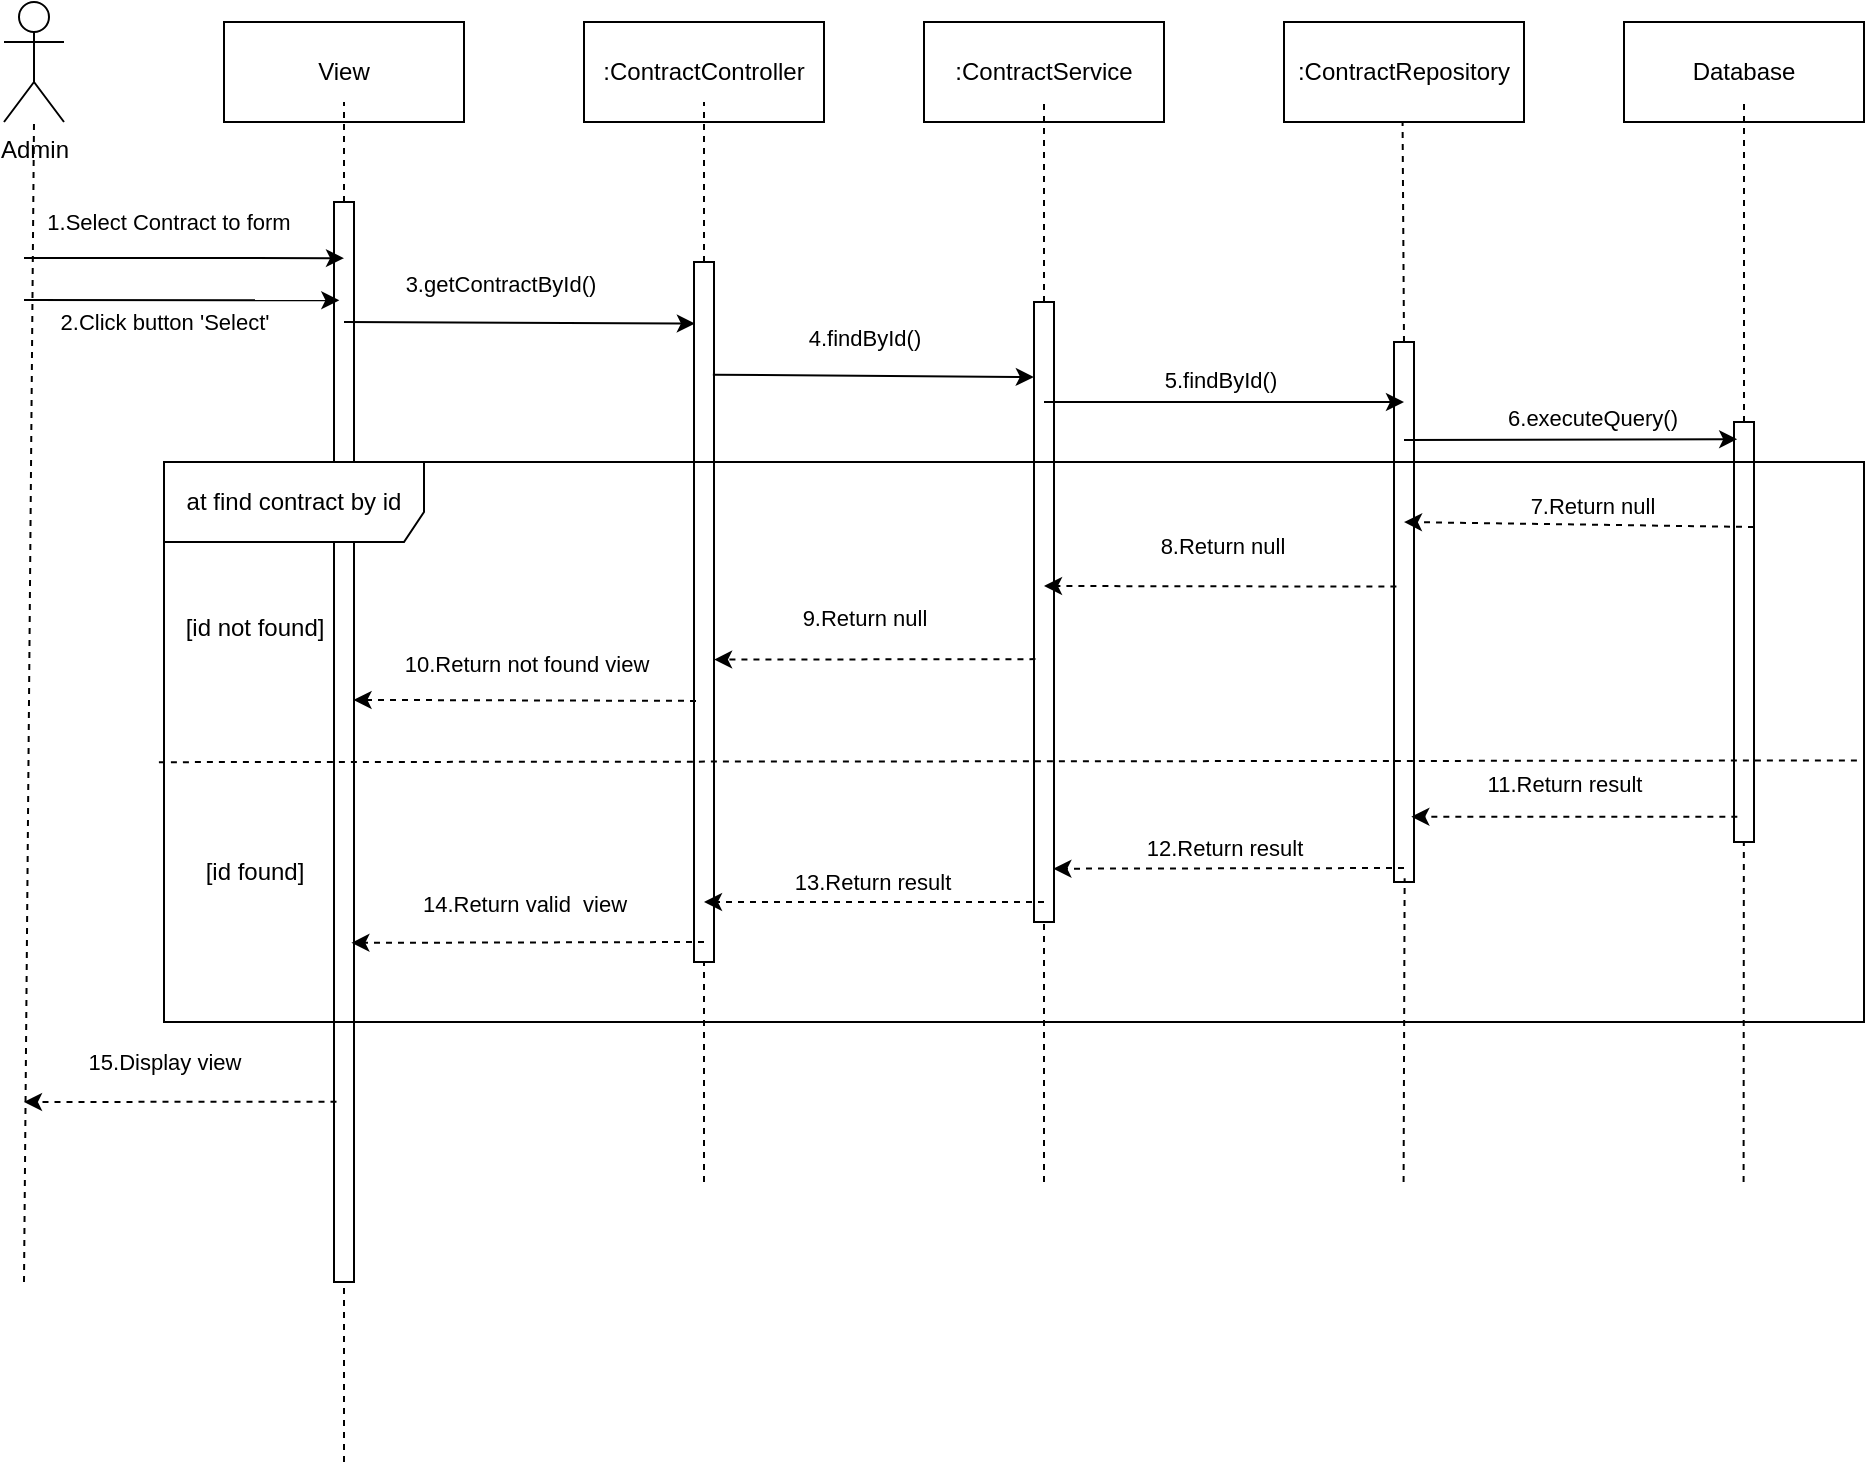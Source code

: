<mxfile version="21.2.3" type="device">
  <diagram name="Page-1" id="2YBvvXClWsGukQMizWep">
    <mxGraphModel dx="1221" dy="629" grid="1" gridSize="10" guides="1" tooltips="1" connect="1" arrows="1" fold="1" page="1" pageScale="1" pageWidth="850" pageHeight="1100" math="0" shadow="0">
      <root>
        <mxCell id="0" />
        <mxCell id="1" parent="0" />
        <mxCell id="9p6SRBUoq3Xx-q3KXIgF-1" value="Admin" style="shape=umlActor;verticalLabelPosition=bottom;verticalAlign=top;html=1;outlineConnect=0;" parent="1" vertex="1">
          <mxGeometry x="90" y="40" width="30" height="60" as="geometry" />
        </mxCell>
        <mxCell id="9p6SRBUoq3Xx-q3KXIgF-2" value="" style="endArrow=none;html=1;rounded=0;dashed=1;" parent="1" edge="1">
          <mxGeometry width="50" height="50" relative="1" as="geometry">
            <mxPoint x="100" y="680" as="sourcePoint" />
            <mxPoint x="105" y="100" as="targetPoint" />
          </mxGeometry>
        </mxCell>
        <mxCell id="9p6SRBUoq3Xx-q3KXIgF-7" value="View" style="rounded=0;whiteSpace=wrap;html=1;" parent="1" vertex="1">
          <mxGeometry x="200" y="50" width="120" height="50" as="geometry" />
        </mxCell>
        <mxCell id="9p6SRBUoq3Xx-q3KXIgF-8" value=":ContractController" style="rounded=0;whiteSpace=wrap;html=1;" parent="1" vertex="1">
          <mxGeometry x="380" y="50" width="120" height="50" as="geometry" />
        </mxCell>
        <mxCell id="9p6SRBUoq3Xx-q3KXIgF-9" value=":ContractService" style="rounded=0;whiteSpace=wrap;html=1;" parent="1" vertex="1">
          <mxGeometry x="550" y="50" width="120" height="50" as="geometry" />
        </mxCell>
        <mxCell id="9p6SRBUoq3Xx-q3KXIgF-10" value=":ContractRepository" style="rounded=0;whiteSpace=wrap;html=1;" parent="1" vertex="1">
          <mxGeometry x="730" y="50" width="120" height="50" as="geometry" />
        </mxCell>
        <mxCell id="9p6SRBUoq3Xx-q3KXIgF-11" value="Database" style="rounded=0;whiteSpace=wrap;html=1;" parent="1" vertex="1">
          <mxGeometry x="900" y="50" width="120" height="50" as="geometry" />
        </mxCell>
        <mxCell id="9p6SRBUoq3Xx-q3KXIgF-15" value="" style="endArrow=none;dashed=1;html=1;rounded=0;" parent="1" edge="1">
          <mxGeometry width="50" height="50" relative="1" as="geometry">
            <mxPoint x="260" y="140" as="sourcePoint" />
            <mxPoint x="260" y="90" as="targetPoint" />
          </mxGeometry>
        </mxCell>
        <mxCell id="9p6SRBUoq3Xx-q3KXIgF-16" value="" style="rounded=0;whiteSpace=wrap;html=1;" parent="1" vertex="1">
          <mxGeometry x="255" y="140" width="10" height="540" as="geometry" />
        </mxCell>
        <mxCell id="9p6SRBUoq3Xx-q3KXIgF-17" value="" style="rounded=0;whiteSpace=wrap;html=1;" parent="1" vertex="1">
          <mxGeometry x="605" y="190" width="10" height="310" as="geometry" />
        </mxCell>
        <mxCell id="9p6SRBUoq3Xx-q3KXIgF-18" value="" style="rounded=0;whiteSpace=wrap;html=1;" parent="1" vertex="1">
          <mxGeometry x="435" y="170" width="10" height="350" as="geometry" />
        </mxCell>
        <mxCell id="9p6SRBUoq3Xx-q3KXIgF-19" value="" style="rounded=0;whiteSpace=wrap;html=1;" parent="1" vertex="1">
          <mxGeometry x="785" y="210" width="10" height="270" as="geometry" />
        </mxCell>
        <mxCell id="9p6SRBUoq3Xx-q3KXIgF-20" value="" style="rounded=0;whiteSpace=wrap;html=1;" parent="1" vertex="1">
          <mxGeometry x="955" y="250" width="10" height="210" as="geometry" />
        </mxCell>
        <mxCell id="9p6SRBUoq3Xx-q3KXIgF-22" value="" style="endArrow=none;dashed=1;html=1;rounded=0;exitX=0.5;exitY=0;exitDx=0;exitDy=0;" parent="1" source="9p6SRBUoq3Xx-q3KXIgF-18" edge="1">
          <mxGeometry width="50" height="50" relative="1" as="geometry">
            <mxPoint x="439.58" y="140" as="sourcePoint" />
            <mxPoint x="440" y="90" as="targetPoint" />
          </mxGeometry>
        </mxCell>
        <mxCell id="9p6SRBUoq3Xx-q3KXIgF-23" value="" style="endArrow=none;dashed=1;html=1;rounded=0;entryX=0.5;entryY=0.8;entryDx=0;entryDy=0;exitX=0.5;exitY=0;exitDx=0;exitDy=0;entryPerimeter=0;" parent="1" source="9p6SRBUoq3Xx-q3KXIgF-17" target="9p6SRBUoq3Xx-q3KXIgF-9" edge="1">
          <mxGeometry width="50" height="50" relative="1" as="geometry">
            <mxPoint x="609.29" y="140" as="sourcePoint" />
            <mxPoint x="609.29" y="100" as="targetPoint" />
          </mxGeometry>
        </mxCell>
        <mxCell id="9p6SRBUoq3Xx-q3KXIgF-24" value="" style="endArrow=none;dashed=1;html=1;rounded=0;entryX=0.5;entryY=1;entryDx=0;entryDy=0;exitX=0.5;exitY=0;exitDx=0;exitDy=0;" parent="1" source="9p6SRBUoq3Xx-q3KXIgF-19" edge="1">
          <mxGeometry width="50" height="50" relative="1" as="geometry">
            <mxPoint x="789.29" y="140" as="sourcePoint" />
            <mxPoint x="789.29" y="100" as="targetPoint" />
          </mxGeometry>
        </mxCell>
        <mxCell id="9p6SRBUoq3Xx-q3KXIgF-25" value="" style="endArrow=none;dashed=1;html=1;rounded=0;exitX=0.5;exitY=0;exitDx=0;exitDy=0;entryX=0.5;entryY=0.8;entryDx=0;entryDy=0;entryPerimeter=0;" parent="1" source="9p6SRBUoq3Xx-q3KXIgF-20" target="9p6SRBUoq3Xx-q3KXIgF-11" edge="1">
          <mxGeometry width="50" height="50" relative="1" as="geometry">
            <mxPoint x="959.29" y="140" as="sourcePoint" />
            <mxPoint x="960" y="120" as="targetPoint" />
          </mxGeometry>
        </mxCell>
        <mxCell id="9p6SRBUoq3Xx-q3KXIgF-26" value="" style="endArrow=classic;html=1;rounded=0;entryX=0.5;entryY=0.052;entryDx=0;entryDy=0;entryPerimeter=0;" parent="1" target="9p6SRBUoq3Xx-q3KXIgF-16" edge="1">
          <mxGeometry width="50" height="50" relative="1" as="geometry">
            <mxPoint x="100" y="168" as="sourcePoint" />
            <mxPoint x="170" y="160" as="targetPoint" />
            <Array as="points">
              <mxPoint x="180" y="168" />
            </Array>
          </mxGeometry>
        </mxCell>
        <mxCell id="9p6SRBUoq3Xx-q3KXIgF-27" value="1.Select Contract to form" style="edgeLabel;html=1;align=center;verticalAlign=middle;resizable=0;points=[];" parent="9p6SRBUoq3Xx-q3KXIgF-26" vertex="1" connectable="0">
          <mxGeometry x="-0.176" y="1" relative="1" as="geometry">
            <mxPoint x="6" y="-17" as="offset" />
          </mxGeometry>
        </mxCell>
        <mxCell id="9p6SRBUoq3Xx-q3KXIgF-28" value="" style="endArrow=classic;html=1;rounded=0;entryX=0.044;entryY=0.088;entryDx=0;entryDy=0;entryPerimeter=0;" parent="1" target="9p6SRBUoq3Xx-q3KXIgF-18" edge="1">
          <mxGeometry width="50" height="50" relative="1" as="geometry">
            <mxPoint x="260" y="200" as="sourcePoint" />
            <mxPoint x="320" y="150" as="targetPoint" />
          </mxGeometry>
        </mxCell>
        <mxCell id="9p6SRBUoq3Xx-q3KXIgF-29" value="3.getContractById()" style="edgeLabel;html=1;align=center;verticalAlign=middle;resizable=0;points=[];" parent="9p6SRBUoq3Xx-q3KXIgF-28" vertex="1" connectable="0">
          <mxGeometry x="-0.257" y="-2" relative="1" as="geometry">
            <mxPoint x="13" y="-22" as="offset" />
          </mxGeometry>
        </mxCell>
        <mxCell id="9p6SRBUoq3Xx-q3KXIgF-30" value="" style="endArrow=classic;html=1;rounded=0;entryX=-0.009;entryY=0.121;entryDx=0;entryDy=0;entryPerimeter=0;exitX=0.943;exitY=0.161;exitDx=0;exitDy=0;exitPerimeter=0;" parent="1" source="9p6SRBUoq3Xx-q3KXIgF-18" target="9p6SRBUoq3Xx-q3KXIgF-17" edge="1">
          <mxGeometry width="50" height="50" relative="1" as="geometry">
            <mxPoint x="470" y="240" as="sourcePoint" />
            <mxPoint x="520" y="190" as="targetPoint" />
          </mxGeometry>
        </mxCell>
        <mxCell id="9p6SRBUoq3Xx-q3KXIgF-31" value="4.findById()" style="edgeLabel;html=1;align=center;verticalAlign=middle;resizable=0;points=[];" parent="9p6SRBUoq3Xx-q3KXIgF-30" vertex="1" connectable="0">
          <mxGeometry x="0.187" y="-2" relative="1" as="geometry">
            <mxPoint x="-20" y="-21" as="offset" />
          </mxGeometry>
        </mxCell>
        <mxCell id="9p6SRBUoq3Xx-q3KXIgF-32" value="" style="endArrow=classic;html=1;rounded=0;" parent="1" edge="1">
          <mxGeometry width="50" height="50" relative="1" as="geometry">
            <mxPoint x="610" y="240" as="sourcePoint" />
            <mxPoint x="790" y="240" as="targetPoint" />
          </mxGeometry>
        </mxCell>
        <mxCell id="9p6SRBUoq3Xx-q3KXIgF-33" value="5.findById()" style="edgeLabel;html=1;align=center;verticalAlign=middle;resizable=0;points=[];" parent="9p6SRBUoq3Xx-q3KXIgF-32" vertex="1" connectable="0">
          <mxGeometry x="0.108" relative="1" as="geometry">
            <mxPoint x="-12" y="-11" as="offset" />
          </mxGeometry>
        </mxCell>
        <mxCell id="9p6SRBUoq3Xx-q3KXIgF-34" value="" style="endArrow=classic;html=1;rounded=0;entryX=0.16;entryY=0.041;entryDx=0;entryDy=0;entryPerimeter=0;" parent="1" target="9p6SRBUoq3Xx-q3KXIgF-20" edge="1">
          <mxGeometry width="50" height="50" relative="1" as="geometry">
            <mxPoint x="790" y="259" as="sourcePoint" />
            <mxPoint x="860" y="220" as="targetPoint" />
          </mxGeometry>
        </mxCell>
        <mxCell id="9p6SRBUoq3Xx-q3KXIgF-35" value="6.executeQuery()" style="edgeLabel;html=1;align=center;verticalAlign=middle;resizable=0;points=[];" parent="9p6SRBUoq3Xx-q3KXIgF-34" vertex="1" connectable="0">
          <mxGeometry x="0.127" relative="1" as="geometry">
            <mxPoint y="-11" as="offset" />
          </mxGeometry>
        </mxCell>
        <mxCell id="9p6SRBUoq3Xx-q3KXIgF-37" value="at find contract by id" style="shape=umlFrame;whiteSpace=wrap;html=1;pointerEvents=0;width=130;height=40;" parent="1" vertex="1">
          <mxGeometry x="170" y="270" width="850" height="280" as="geometry" />
        </mxCell>
        <mxCell id="9p6SRBUoq3Xx-q3KXIgF-39" value="" style="endArrow=none;dashed=1;html=1;rounded=0;entryX=0.5;entryY=1;entryDx=0;entryDy=0;" parent="1" target="9p6SRBUoq3Xx-q3KXIgF-16" edge="1">
          <mxGeometry width="50" height="50" relative="1" as="geometry">
            <mxPoint x="260" y="770" as="sourcePoint" />
            <mxPoint x="265" y="680" as="targetPoint" />
          </mxGeometry>
        </mxCell>
        <mxCell id="9p6SRBUoq3Xx-q3KXIgF-40" value="" style="endArrow=none;dashed=1;html=1;rounded=0;entryX=0.5;entryY=1;entryDx=0;entryDy=0;" parent="1" target="9p6SRBUoq3Xx-q3KXIgF-18" edge="1">
          <mxGeometry width="50" height="50" relative="1" as="geometry">
            <mxPoint x="440" y="630" as="sourcePoint" />
            <mxPoint x="439" y="520" as="targetPoint" />
          </mxGeometry>
        </mxCell>
        <mxCell id="9p6SRBUoq3Xx-q3KXIgF-41" value="" style="endArrow=none;dashed=1;html=1;rounded=0;" parent="1" target="9p6SRBUoq3Xx-q3KXIgF-17" edge="1">
          <mxGeometry width="50" height="50" relative="1" as="geometry">
            <mxPoint x="610" y="630" as="sourcePoint" />
            <mxPoint x="610" y="510" as="targetPoint" />
          </mxGeometry>
        </mxCell>
        <mxCell id="9p6SRBUoq3Xx-q3KXIgF-42" value="" style="endArrow=none;dashed=1;html=1;rounded=0;entryX=0.532;entryY=0.993;entryDx=0;entryDy=0;entryPerimeter=0;" parent="1" target="9p6SRBUoq3Xx-q3KXIgF-19" edge="1">
          <mxGeometry width="50" height="50" relative="1" as="geometry">
            <mxPoint x="789.8" y="630" as="sourcePoint" />
            <mxPoint x="790" y="490" as="targetPoint" />
          </mxGeometry>
        </mxCell>
        <mxCell id="9p6SRBUoq3Xx-q3KXIgF-43" value="" style="endArrow=none;dashed=1;html=1;rounded=0;" parent="1" target="9p6SRBUoq3Xx-q3KXIgF-20" edge="1">
          <mxGeometry width="50" height="50" relative="1" as="geometry">
            <mxPoint x="959.8" y="630" as="sourcePoint" />
            <mxPoint x="959.8" y="520" as="targetPoint" />
          </mxGeometry>
        </mxCell>
        <mxCell id="9p6SRBUoq3Xx-q3KXIgF-44" value="[id not found]" style="text;html=1;align=center;verticalAlign=middle;resizable=0;points=[];autosize=1;strokeColor=none;fillColor=none;" parent="1" vertex="1">
          <mxGeometry x="170" y="338" width="90" height="30" as="geometry" />
        </mxCell>
        <mxCell id="9p6SRBUoq3Xx-q3KXIgF-47" value="" style="endArrow=classic;html=1;rounded=0;exitX=1;exitY=0.25;exitDx=0;exitDy=0;dashed=1;" parent="1" source="9p6SRBUoq3Xx-q3KXIgF-20" edge="1">
          <mxGeometry width="50" height="50" relative="1" as="geometry">
            <mxPoint x="850" y="355" as="sourcePoint" />
            <mxPoint x="790" y="300" as="targetPoint" />
          </mxGeometry>
        </mxCell>
        <mxCell id="9p6SRBUoq3Xx-q3KXIgF-48" value="7.Return null" style="edgeLabel;html=1;align=center;verticalAlign=middle;resizable=0;points=[];" parent="9p6SRBUoq3Xx-q3KXIgF-47" vertex="1" connectable="0">
          <mxGeometry x="-0.072" y="1" relative="1" as="geometry">
            <mxPoint y="-11" as="offset" />
          </mxGeometry>
        </mxCell>
        <mxCell id="9p6SRBUoq3Xx-q3KXIgF-49" value="" style="endArrow=classic;html=1;rounded=0;exitX=0.12;exitY=0.453;exitDx=0;exitDy=0;dashed=1;exitPerimeter=0;" parent="1" source="9p6SRBUoq3Xx-q3KXIgF-19" edge="1">
          <mxGeometry width="50" height="50" relative="1" as="geometry">
            <mxPoint x="700" y="400" as="sourcePoint" />
            <mxPoint x="610" y="332" as="targetPoint" />
          </mxGeometry>
        </mxCell>
        <mxCell id="9p6SRBUoq3Xx-q3KXIgF-50" value="8.Return null" style="edgeLabel;html=1;align=center;verticalAlign=middle;resizable=0;points=[];" parent="9p6SRBUoq3Xx-q3KXIgF-49" vertex="1" connectable="0">
          <mxGeometry x="-0.273" y="1" relative="1" as="geometry">
            <mxPoint x="-23" y="-21" as="offset" />
          </mxGeometry>
        </mxCell>
        <mxCell id="9p6SRBUoq3Xx-q3KXIgF-51" value="" style="endArrow=classic;html=1;rounded=0;exitX=0.072;exitY=0.576;exitDx=0;exitDy=0;exitPerimeter=0;dashed=1;entryX=1.004;entryY=0.568;entryDx=0;entryDy=0;entryPerimeter=0;" parent="1" source="9p6SRBUoq3Xx-q3KXIgF-17" target="9p6SRBUoq3Xx-q3KXIgF-18" edge="1">
          <mxGeometry width="50" height="50" relative="1" as="geometry">
            <mxPoint x="530" y="370" as="sourcePoint" />
            <mxPoint x="460" y="369" as="targetPoint" />
          </mxGeometry>
        </mxCell>
        <mxCell id="9p6SRBUoq3Xx-q3KXIgF-52" value="9.Return null" style="edgeLabel;html=1;align=center;verticalAlign=middle;resizable=0;points=[];" parent="9p6SRBUoq3Xx-q3KXIgF-51" vertex="1" connectable="0">
          <mxGeometry x="0.202" y="-3" relative="1" as="geometry">
            <mxPoint x="11" y="-18" as="offset" />
          </mxGeometry>
        </mxCell>
        <mxCell id="9p6SRBUoq3Xx-q3KXIgF-53" value="" style="endArrow=classic;html=1;rounded=0;entryX=0.976;entryY=0.461;entryDx=0;entryDy=0;entryPerimeter=0;exitX=0.1;exitY=0.627;exitDx=0;exitDy=0;exitPerimeter=0;dashed=1;" parent="1" source="9p6SRBUoq3Xx-q3KXIgF-18" target="9p6SRBUoq3Xx-q3KXIgF-16" edge="1">
          <mxGeometry width="50" height="50" relative="1" as="geometry">
            <mxPoint x="350" y="400" as="sourcePoint" />
            <mxPoint x="400" y="350" as="targetPoint" />
          </mxGeometry>
        </mxCell>
        <mxCell id="9p6SRBUoq3Xx-q3KXIgF-54" value="10.Return not found view" style="edgeLabel;html=1;align=center;verticalAlign=middle;resizable=0;points=[];" parent="9p6SRBUoq3Xx-q3KXIgF-53" vertex="1" connectable="0">
          <mxGeometry x="0.233" relative="1" as="geometry">
            <mxPoint x="20" y="-18" as="offset" />
          </mxGeometry>
        </mxCell>
        <mxCell id="9p6SRBUoq3Xx-q3KXIgF-55" value="" style="endArrow=none;dashed=1;html=1;rounded=0;entryX=0.999;entryY=0.533;entryDx=0;entryDy=0;entryPerimeter=0;exitX=-0.003;exitY=0.536;exitDx=0;exitDy=0;exitPerimeter=0;" parent="1" source="9p6SRBUoq3Xx-q3KXIgF-37" target="9p6SRBUoq3Xx-q3KXIgF-37" edge="1">
          <mxGeometry width="50" height="50" relative="1" as="geometry">
            <mxPoint x="170" y="430" as="sourcePoint" />
            <mxPoint x="220" y="380" as="targetPoint" />
          </mxGeometry>
        </mxCell>
        <mxCell id="9p6SRBUoq3Xx-q3KXIgF-56" value="[id found]" style="text;html=1;align=center;verticalAlign=middle;resizable=0;points=[];autosize=1;strokeColor=none;fillColor=none;" parent="1" vertex="1">
          <mxGeometry x="180" y="460" width="70" height="30" as="geometry" />
        </mxCell>
        <mxCell id="9p6SRBUoq3Xx-q3KXIgF-57" value="" style="endArrow=classic;html=1;rounded=0;entryX=0.867;entryY=0.879;entryDx=0;entryDy=0;entryPerimeter=0;exitX=0.167;exitY=0.94;exitDx=0;exitDy=0;exitPerimeter=0;dashed=1;" parent="1" source="9p6SRBUoq3Xx-q3KXIgF-20" target="9p6SRBUoq3Xx-q3KXIgF-19" edge="1">
          <mxGeometry width="50" height="50" relative="1" as="geometry">
            <mxPoint x="850" y="420" as="sourcePoint" />
            <mxPoint x="900" y="370" as="targetPoint" />
          </mxGeometry>
        </mxCell>
        <mxCell id="9p6SRBUoq3Xx-q3KXIgF-58" value="11.Return result" style="edgeLabel;html=1;align=center;verticalAlign=middle;resizable=0;points=[];" parent="9p6SRBUoq3Xx-q3KXIgF-57" vertex="1" connectable="0">
          <mxGeometry x="0.333" y="-1" relative="1" as="geometry">
            <mxPoint x="22" y="-16" as="offset" />
          </mxGeometry>
        </mxCell>
        <mxCell id="9p6SRBUoq3Xx-q3KXIgF-59" value="" style="endArrow=classic;html=1;rounded=0;entryX=0.968;entryY=0.914;entryDx=0;entryDy=0;entryPerimeter=0;dashed=1;" parent="1" target="9p6SRBUoq3Xx-q3KXIgF-17" edge="1">
          <mxGeometry width="50" height="50" relative="1" as="geometry">
            <mxPoint x="790" y="473" as="sourcePoint" />
            <mxPoint x="615" y="459.67" as="targetPoint" />
          </mxGeometry>
        </mxCell>
        <mxCell id="9p6SRBUoq3Xx-q3KXIgF-60" value="12.Return result" style="edgeLabel;html=1;align=center;verticalAlign=middle;resizable=0;points=[];" parent="9p6SRBUoq3Xx-q3KXIgF-59" vertex="1" connectable="0">
          <mxGeometry x="0.333" y="-1" relative="1" as="geometry">
            <mxPoint x="27" y="-9" as="offset" />
          </mxGeometry>
        </mxCell>
        <mxCell id="9p6SRBUoq3Xx-q3KXIgF-61" value="" style="endArrow=classic;html=1;rounded=0;dashed=1;" parent="1" edge="1">
          <mxGeometry width="50" height="50" relative="1" as="geometry">
            <mxPoint x="610" y="490" as="sourcePoint" />
            <mxPoint x="440" y="490" as="targetPoint" />
          </mxGeometry>
        </mxCell>
        <mxCell id="9p6SRBUoq3Xx-q3KXIgF-62" value="13.Return result" style="edgeLabel;html=1;align=center;verticalAlign=middle;resizable=0;points=[];" parent="9p6SRBUoq3Xx-q3KXIgF-61" vertex="1" connectable="0">
          <mxGeometry x="0.333" y="-1" relative="1" as="geometry">
            <mxPoint x="27" y="-9" as="offset" />
          </mxGeometry>
        </mxCell>
        <mxCell id="9p6SRBUoq3Xx-q3KXIgF-63" value="" style="endArrow=classic;html=1;rounded=0;dashed=1;entryX=0.87;entryY=0.686;entryDx=0;entryDy=0;entryPerimeter=0;" parent="1" target="9p6SRBUoq3Xx-q3KXIgF-16" edge="1">
          <mxGeometry width="50" height="50" relative="1" as="geometry">
            <mxPoint x="440" y="510" as="sourcePoint" />
            <mxPoint x="275" y="510" as="targetPoint" />
          </mxGeometry>
        </mxCell>
        <mxCell id="9p6SRBUoq3Xx-q3KXIgF-64" value="14.Return valid&amp;nbsp; view" style="edgeLabel;html=1;align=center;verticalAlign=middle;resizable=0;points=[];" parent="9p6SRBUoq3Xx-q3KXIgF-63" vertex="1" connectable="0">
          <mxGeometry x="0.333" y="-1" relative="1" as="geometry">
            <mxPoint x="27" y="-19" as="offset" />
          </mxGeometry>
        </mxCell>
        <mxCell id="9p6SRBUoq3Xx-q3KXIgF-69" value="" style="endArrow=classic;html=1;rounded=0;exitX=0.125;exitY=0.833;exitDx=0;exitDy=0;exitPerimeter=0;dashed=1;" parent="1" source="9p6SRBUoq3Xx-q3KXIgF-16" edge="1">
          <mxGeometry width="50" height="50" relative="1" as="geometry">
            <mxPoint x="250" y="580" as="sourcePoint" />
            <mxPoint x="100" y="590" as="targetPoint" />
          </mxGeometry>
        </mxCell>
        <mxCell id="9p6SRBUoq3Xx-q3KXIgF-70" value="15.Display view" style="edgeLabel;html=1;align=center;verticalAlign=middle;resizable=0;points=[];" parent="9p6SRBUoq3Xx-q3KXIgF-69" vertex="1" connectable="0">
          <mxGeometry x="0.092" relative="1" as="geometry">
            <mxPoint x="-1" y="-20" as="offset" />
          </mxGeometry>
        </mxCell>
        <mxCell id="ASNKuhLpxBuA2o_GlbZA-1" value="" style="endArrow=classic;html=1;rounded=0;entryX=0.267;entryY=0.091;entryDx=0;entryDy=0;entryPerimeter=0;" edge="1" parent="1" target="9p6SRBUoq3Xx-q3KXIgF-16">
          <mxGeometry width="50" height="50" relative="1" as="geometry">
            <mxPoint x="100" y="189" as="sourcePoint" />
            <mxPoint x="650" y="300" as="targetPoint" />
          </mxGeometry>
        </mxCell>
        <mxCell id="ASNKuhLpxBuA2o_GlbZA-2" value="2.Click button &#39;Select&#39;" style="edgeLabel;html=1;align=center;verticalAlign=middle;resizable=0;points=[];" vertex="1" connectable="0" parent="ASNKuhLpxBuA2o_GlbZA-1">
          <mxGeometry x="-0.295" y="-2" relative="1" as="geometry">
            <mxPoint x="14" y="9" as="offset" />
          </mxGeometry>
        </mxCell>
      </root>
    </mxGraphModel>
  </diagram>
</mxfile>
